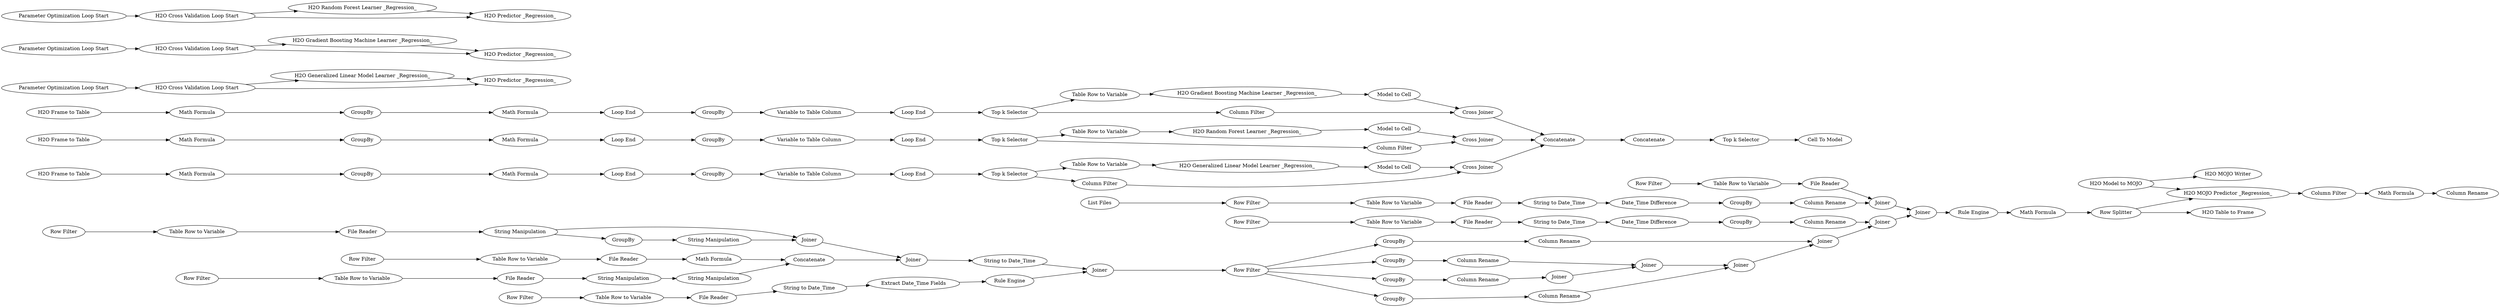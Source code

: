 digraph {
	"2913614124699868921_43" [label="Extract Date_Time Fields"]
	"-861160421905090356_204" [label="H2O MOJO Predictor _Regression_"]
	"-6925387246128068851_114" [label=GroupBy]
	"5364244552711995126_192" [label="Cross Joiner"]
	"2913614124699868921_119" [label="Row Filter"]
	"2913614124699868921_61" [label="Column Rename"]
	"5364244552711995126_191" [label="Model to Cell"]
	"-4508827012038384430_197" [label="Math Formula"]
	"-5232188253055696637_116" [label=Joiner]
	"2520329178060864650_199" [label="Math Formula"]
	"5364244552711995126_205" [label="Table Row to Variable"]
	"-4513440775451130410_205" [label="Table Row to Variable"]
	"2913614124699868921_129" [label="Row Filter"]
	"2913614124699868921_87" [label="Date_Time Difference"]
	"2520329178060864650_198" [label=GroupBy]
	"5364244552711995126_203" [label="H2O Generalized Linear Model Learner _Regression_"]
	"2913614124699868921_14" [label="File Reader"]
	"2913614124699868921_26" [label="String to Date_Time"]
	"-4508827012038384430_199" [label="Math Formula"]
	"-2951058977099920080_99" [label="Loop End"]
	"2913614124699868921_133" [label="Table Row to Variable"]
	"2913614124699868921_132" [label="Math Formula"]
	"2913614124699868921_126" [label="Row Filter"]
	"-6925387246128068851_111" [label=Joiner]
	"-4508827012038384430_196" [label="H2O Frame to Table"]
	"5364244552711995126_209" [label="H2O Cross Validation Loop Start"]
	"-2931214251224577999_212" [label="Column Rename"]
	"-6925387246128068851_118" [label="Column Rename"]
	"5364244552711995126_202" [label="H2O Generalized Linear Model Learner _Regression_"]
	"2913614124699868921_138" [label="Table Row to Variable"]
	"2913614124699868921_13" [label="File Reader"]
	"-8207775848674807023_200" [label=Concatenate]
	"2913614124699868921_121" [label="Row Filter"]
	"2913614124699868921_123" [label="Row Filter"]
	"-861160421905090356_64" [label="H2O Table to Frame"]
	"-4513440775451130410_207" [label="Parameter Optimization Loop Start"]
	"-2931214251224577999_211" [label="Column Filter"]
	"2913614124699868921_57" [label=Joiner]
	"2913614124699868921_17" [label="String to Date_Time"]
	"-6925387246128068851_106" [label=GroupBy]
	"2913614124699868921_139" [label="Table Row to Variable"]
	"2520329178060864650_197" [label="Math Formula"]
	"-9205637371253417401_197" [label="Math Formula"]
	"-6925387246128068851_116" [label=Joiner]
	"-4513440775451130410_203" [label="H2O Gradient Boosting Machine Learner _Regression_"]
	"5364244552711995126_131" [label="Loop End"]
	"-2951058977099920080_62" [label="Loop End"]
	"-4513440775451130410_202" [label="H2O Gradient Boosting Machine Learner _Regression_"]
	"-6925387246128068851_104" [label=GroupBy]
	"2913614124699868921_41" [label=Concatenate]
	"-2951058977099920080_208" [label="Parameter Optimization Loop Start"]
	"2913614124699868921_86" [label="Date_Time Difference"]
	"2913614124699868921_55" [label="String to Date_Time"]
	"2913614124699868921_53" [label=Joiner]
	"5364244552711995126_207" [label="Top k Selector"]
	"-2951058977099920080_203" [label="H2O Random Forest Learner _Regression_"]
	"2913614124699868921_23" [label=Joiner]
	"2913614124699868921_134" [label="Table Row to Variable"]
	"2913614124699868921_36" [label=Joiner]
	"-4513440775451130410_192" [label="Cross Joiner"]
	"-4513440775451130410_208" [label="H2O Cross Validation Loop Start"]
	"-2951058977099920080_204" [label="Variable to Table Column"]
	"-6925387246128068851_115" [label="Column Rename"]
	"-4513440775451130410_204" [label="Variable to Table Column"]
	"-4508827012038384430_198" [label=GroupBy]
	"-8207775848674807023_201" [label=Concatenate]
	"2913614124699868921_99" [label="Rule Engine"]
	"2913614124699868921_137" [label="Table Row to Variable"]
	"-861160421905090356_205" [label="H2O Model to MOJO"]
	"5364244552711995126_204" [label="Variable to Table Column"]
	"-5232188253055696637_100" [label="String Manipulation"]
	"-9205637371253417401_196" [label="H2O Frame to Table"]
	"-4513440775451130410_116" [label="Loop End"]
	"5364244552711995126_208" [label="Parameter Optimization Loop Start"]
	"-4513440775451130410_189" [label="Column Filter"]
	"5364244552711995126_136" [label="H2O Predictor _Regression_"]
	"2913614124699868921_18" [label="String Manipulation"]
	"2913614124699868921_89" [label="Rule Engine"]
	"-2951058977099920080_202" [label="H2O Random Forest Learner _Regression_"]
	"-6925387246128068851_105" [label="Column Rename"]
	"-2951058977099920080_205" [label="Table Row to Variable"]
	"-6925387246128068851_119" [label=Joiner]
	"2913614124699868921_56" [label=GroupBy]
	"2913614124699868921_136" [label="Table Row to Variable"]
	"-9205637371253417401_199" [label="Math Formula"]
	"2913614124699868921_131" [label="Row Filter"]
	"-6925387246128068851_103" [label="Row Filter"]
	"5364244552711995126_130" [label="Loop End"]
	"2913614124699868921_12" [label="File Reader"]
	"-2951058977099920080_207" [label="Top k Selector"]
	"-4513440775451130410_191" [label="Model to Cell"]
	"2913614124699868921_102" [label="Row Splitter"]
	"-4513440775451130410_206" [label="Top k Selector"]
	"-2951058977099920080_53" [label=GroupBy]
	"-2951058977099920080_209" [label="H2O Cross Validation Loop Start"]
	"2520329178060864650_196" [label="H2O Frame to Table"]
	"2913614124699868921_8" [label="File Reader"]
	"2913614124699868921_10" [label="File Reader"]
	"-9205637371253417401_198" [label=GroupBy]
	"-2951058977099920080_191" [label="Model to Cell"]
	"-2951058977099920080_71" [label="H2O Predictor _Regression_"]
	"-2931214251224577999_214" [label="Math Formula"]
	"-2951058977099920080_192" [label="Cross Joiner"]
	"-2951058977099920080_189" [label="Column Filter"]
	"-4513440775451130410_122" [label="H2O Predictor _Regression_"]
	"-8207775848674807023_207" [label="Top k Selector"]
	"5364244552711995126_189" [label="Column Filter"]
	"-6925387246128068851_112" [label=Joiner]
	"-861160421905090356_206" [label="H2O MOJO Writer"]
	"2913614124699868921_113" [label="Math Formula"]
	"-6925387246128068851_107" [label="Column Rename"]
	"-6925387246128068851_117" [label=GroupBy]
	"2913614124699868921_124" [label="Row Filter"]
	"-5232188253055696637_115" [label="String Manipulation"]
	"2913614124699868921_135" [label="Table Row to Variable"]
	"2913614124699868921_52" [label="File Reader"]
	"5364244552711995126_125" [label=GroupBy]
	"2913614124699868921_21" [label="String to Date_Time"]
	"-4513440775451130410_117" [label="Loop End"]
	"-8207775848674807023_198" [label="Cell To Model"]
	"2913614124699868921_58" [label=Joiner]
	"2913614124699868921_19" [label="String Manipulation"]
	"-5232188253055696637_114" [label=GroupBy]
	"-861160421905090356_213" [label="List Files"]
	"2913614124699868921_54" [label=GroupBy]
	"2913614124699868921_11" [label="File Reader"]
	"2913614124699868921_60" [label="Column Rename"]
	"-4513440775451130410_111" [label=GroupBy]
	"-4513440775451130410_203" -> "-4513440775451130410_191"
	"-2951058977099920080_99" -> "-2951058977099920080_53"
	"-2931214251224577999_211" -> "-2931214251224577999_214"
	"2913614124699868921_139" -> "2913614124699868921_14"
	"-5232188253055696637_100" -> "-5232188253055696637_116"
	"-2951058977099920080_207" -> "-2951058977099920080_189"
	"5364244552711995126_125" -> "5364244552711995126_204"
	"-9205637371253417401_198" -> "-9205637371253417401_199"
	"5364244552711995126_209" -> "5364244552711995126_136"
	"-861160421905090356_204" -> "-2931214251224577999_211"
	"2913614124699868921_137" -> "2913614124699868921_8"
	"2520329178060864650_197" -> "2520329178060864650_198"
	"2913614124699868921_131" -> "2913614124699868921_139"
	"2913614124699868921_23" -> "-6925387246128068851_103"
	"5364244552711995126_202" -> "5364244552711995126_136"
	"-2951058977099920080_208" -> "-2951058977099920080_209"
	"2913614124699868921_89" -> "2913614124699868921_113"
	"2913614124699868921_8" -> "2913614124699868921_55"
	"-5232188253055696637_115" -> "-5232188253055696637_116"
	"2913614124699868921_41" -> "2913614124699868921_53"
	"2913614124699868921_36" -> "2913614124699868921_58"
	"-6925387246128068851_103" -> "-6925387246128068851_106"
	"5364244552711995126_130" -> "5364244552711995126_207"
	"-861160421905090356_205" -> "-861160421905090356_204"
	"-861160421905090356_213" -> "2913614124699868921_129"
	"-2951058977099920080_205" -> "-2951058977099920080_203"
	"-5232188253055696637_114" -> "-5232188253055696637_115"
	"2913614124699868921_124" -> "2913614124699868921_136"
	"-8207775848674807023_207" -> "-8207775848674807023_198"
	"5364244552711995126_192" -> "-8207775848674807023_200"
	"-2951058977099920080_203" -> "-2951058977099920080_191"
	"-6925387246128068851_117" -> "-6925387246128068851_118"
	"2913614124699868921_134" -> "2913614124699868921_13"
	"-2951058977099920080_202" -> "-2951058977099920080_71"
	"5364244552711995126_191" -> "5364244552711995126_192"
	"-6925387246128068851_103" -> "-6925387246128068851_114"
	"2913614124699868921_18" -> "2913614124699868921_19"
	"-2951058977099920080_209" -> "-2951058977099920080_202"
	"2913614124699868921_129" -> "2913614124699868921_138"
	"-4508827012038384430_198" -> "-4508827012038384430_199"
	"2913614124699868921_138" -> "2913614124699868921_12"
	"2913614124699868921_87" -> "2913614124699868921_56"
	"-5232188253055696637_116" -> "2913614124699868921_53"
	"-2951058977099920080_191" -> "-2951058977099920080_192"
	"-4513440775451130410_191" -> "-4513440775451130410_192"
	"2913614124699868921_43" -> "2913614124699868921_99"
	"-6925387246128068851_116" -> "2913614124699868921_36"
	"5364244552711995126_207" -> "5364244552711995126_205"
	"2913614124699868921_14" -> "2913614124699868921_57"
	"2913614124699868921_113" -> "2913614124699868921_102"
	"-861160421905090356_205" -> "-861160421905090356_206"
	"-6925387246128068851_107" -> "-6925387246128068851_112"
	"-9205637371253417401_196" -> "-9205637371253417401_197"
	"2913614124699868921_86" -> "2913614124699868921_54"
	"-8207775848674807023_201" -> "-8207775848674807023_207"
	"5364244552711995126_189" -> "5364244552711995126_192"
	"-4513440775451130410_206" -> "-4513440775451130410_189"
	"2913614124699868921_58" -> "2913614124699868921_89"
	"-4513440775451130410_205" -> "-4513440775451130410_203"
	"2913614124699868921_13" -> "2913614124699868921_18"
	"2913614124699868921_21" -> "2913614124699868921_87"
	"-4513440775451130410_204" -> "-4513440775451130410_116"
	"2913614124699868921_55" -> "2913614124699868921_86"
	"2913614124699868921_126" -> "2913614124699868921_137"
	"2913614124699868921_121" -> "2913614124699868921_134"
	"-6925387246128068851_112" -> "-6925387246128068851_119"
	"2913614124699868921_119" -> "2913614124699868921_133"
	"-8207775848674807023_200" -> "-8207775848674807023_201"
	"-9205637371253417401_199" -> "-4513440775451130410_117"
	"2913614124699868921_135" -> "2913614124699868921_52"
	"-6925387246128068851_111" -> "-6925387246128068851_112"
	"2913614124699868921_56" -> "2913614124699868921_60"
	"-4513440775451130410_116" -> "-4513440775451130410_206"
	"2520329178060864650_198" -> "2520329178060864650_199"
	"-4513440775451130410_192" -> "-8207775848674807023_200"
	"5364244552711995126_205" -> "5364244552711995126_203"
	"-4513440775451130410_206" -> "-4513440775451130410_205"
	"-2951058977099920080_53" -> "-2951058977099920080_204"
	"2913614124699868921_26" -> "2913614124699868921_23"
	"-6925387246128068851_106" -> "-6925387246128068851_107"
	"-6925387246128068851_103" -> "-6925387246128068851_117"
	"-4508827012038384430_197" -> "-4508827012038384430_198"
	"-2951058977099920080_204" -> "-2951058977099920080_62"
	"-6925387246128068851_105" -> "-6925387246128068851_111"
	"-4513440775451130410_111" -> "-4513440775451130410_204"
	"-2951058977099920080_189" -> "-2951058977099920080_192"
	"-4508827012038384430_196" -> "-4508827012038384430_197"
	"2913614124699868921_99" -> "2913614124699868921_23"
	"-6925387246128068851_103" -> "-6925387246128068851_104"
	"2913614124699868921_136" -> "2913614124699868921_11"
	"-5232188253055696637_100" -> "-5232188253055696637_114"
	"2913614124699868921_12" -> "2913614124699868921_21"
	"2913614124699868921_57" -> "2913614124699868921_58"
	"-4513440775451130410_208" -> "-4513440775451130410_122"
	"5364244552711995126_204" -> "5364244552711995126_130"
	"-4513440775451130410_207" -> "-4513440775451130410_208"
	"2913614124699868921_53" -> "2913614124699868921_26"
	"-2951058977099920080_209" -> "-2951058977099920080_71"
	"2913614124699868921_102" -> "-861160421905090356_204"
	"-4513440775451130410_117" -> "-4513440775451130410_111"
	"2520329178060864650_199" -> "5364244552711995126_131"
	"-2951058977099920080_62" -> "-2951058977099920080_207"
	"2913614124699868921_10" -> "2913614124699868921_132"
	"5364244552711995126_207" -> "5364244552711995126_189"
	"-4513440775451130410_208" -> "-4513440775451130410_202"
	"5364244552711995126_203" -> "5364244552711995126_191"
	"-6925387246128068851_119" -> "-6925387246128068851_116"
	"2913614124699868921_52" -> "-5232188253055696637_100"
	"-6925387246128068851_104" -> "-6925387246128068851_105"
	"-4508827012038384430_199" -> "-2951058977099920080_99"
	"2913614124699868921_132" -> "2913614124699868921_41"
	"2913614124699868921_17" -> "2913614124699868921_43"
	"-6925387246128068851_115" -> "-6925387246128068851_116"
	"-9205637371253417401_197" -> "-9205637371253417401_198"
	"-4513440775451130410_189" -> "-4513440775451130410_192"
	"5364244552711995126_131" -> "5364244552711995126_125"
	"5364244552711995126_209" -> "5364244552711995126_202"
	"-2951058977099920080_192" -> "-8207775848674807023_200"
	"2913614124699868921_54" -> "2913614124699868921_61"
	"-6925387246128068851_114" -> "-6925387246128068851_115"
	"5364244552711995126_208" -> "5364244552711995126_209"
	"2913614124699868921_102" -> "-861160421905090356_64"
	"-6925387246128068851_118" -> "-6925387246128068851_119"
	"2913614124699868921_19" -> "2913614124699868921_41"
	"2913614124699868921_123" -> "2913614124699868921_135"
	"-2931214251224577999_214" -> "-2931214251224577999_212"
	"-4513440775451130410_202" -> "-4513440775451130410_122"
	"2913614124699868921_11" -> "2913614124699868921_17"
	"-2951058977099920080_207" -> "-2951058977099920080_205"
	"2520329178060864650_196" -> "2520329178060864650_197"
	"2913614124699868921_60" -> "2913614124699868921_57"
	"2913614124699868921_133" -> "2913614124699868921_10"
	"2913614124699868921_61" -> "2913614124699868921_36"
	rankdir=LR
}
